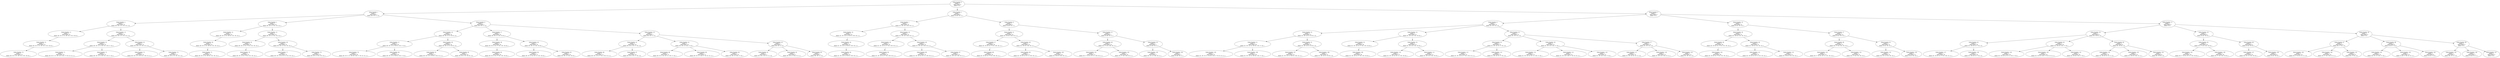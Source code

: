 digraph G {
  Node_0 [label="Node Number: 0\nDepth: 0\nTotal Value: 0\nItems: [], [], "];
  Node_0 -> Node_2;
  Node_0 -> Node_3;
  Node_0 -> Node_4;
  Node_2 [label="Node Number: 1\nDepth: 1\nTotal Value: 1\nItems: [(0, 18, 1), ], [], "];
  Node_2 -> Node_6;
  Node_2 -> Node_7;
  Node_2 -> Node_8;
  Node_3 [label="Node Number: 2\nDepth: 1\nTotal Value: 1\nItems: [], [(0, 18, 1), ], "];
  Node_3 -> Node_10;
  Node_3 -> Node_11;
  Node_4 [label="Node Number: 3\nDepth: 1\nTotal Value: 0\nItems: [], [], "];
  Node_4 -> Node_13;
  Node_4 -> Node_14;
  Node_4 -> Node_15;
  Node_6 [label="Node Number: 4\nDepth: 2\nTotal Value: 13\nItems: [(0, 18, 1), (1, 20, 12), ], [], "];
  Node_6 -> Node_17;
  Node_6 -> Node_18;
  Node_7 [label="Node Number: 5\nDepth: 2\nTotal Value: 13\nItems: [(0, 18, 1), ], [(1, 20, 12), ], "];
  Node_7 -> Node_20;
  Node_7 -> Node_21;
  Node_8 [label="Node Number: 6\nDepth: 2\nTotal Value: 1\nItems: [(0, 18, 1), ], [], "];
  Node_8 -> Node_23;
  Node_8 -> Node_24;
  Node_8 -> Node_25;
  Node_10 [label="Node Number: 7\nDepth: 2\nTotal Value: 13\nItems: [(1, 20, 12), ], [(0, 18, 1), ], "];
  Node_10 -> Node_27;
  Node_10 -> Node_28;
  Node_11 [label="Node Number: 8\nDepth: 2\nTotal Value: 1\nItems: [], [(0, 18, 1), ], "];
  Node_11 -> Node_30;
  Node_11 -> Node_31;
  Node_13 [label="Node Number: 9\nDepth: 2\nTotal Value: 12\nItems: [(1, 20, 12), ], [], "];
  Node_13 -> Node_33;
  Node_13 -> Node_34;
  Node_13 -> Node_35;
  Node_14 [label="Node Number: 10\nDepth: 2\nTotal Value: 12\nItems: [], [(1, 20, 12), ], "];
  Node_14 -> Node_37;
  Node_14 -> Node_38;
  Node_15 [label="Node Number: 11\nDepth: 2\nTotal Value: 0\nItems: [], [], "];
  Node_15 -> Node_40;
  Node_15 -> Node_41;
  Node_15 -> Node_42;
  Node_17 [label="Node Number: 12\nDepth: 3\nTotal Value: 22\nItems: [(0, 18, 1), (1, 20, 12), ], [(2, 19, 9), ], "];
  Node_17 -> Node_44;
  Node_18 [label="Node Number: 13\nDepth: 3\nTotal Value: 13\nItems: [(0, 18, 1), (1, 20, 12), ], [], "];
  Node_18 -> Node_46;
  Node_18 -> Node_47;
  Node_20 [label="Node Number: 14\nDepth: 3\nTotal Value: 22\nItems: [(0, 18, 1), (2, 19, 9), ], [(1, 20, 12), ], "];
  Node_20 -> Node_49;
  Node_21 [label="Node Number: 15\nDepth: 3\nTotal Value: 13\nItems: [(0, 18, 1), ], [(1, 20, 12), ], "];
  Node_21 -> Node_51;
  Node_21 -> Node_52;
  Node_23 [label="Node Number: 16\nDepth: 3\nTotal Value: 10\nItems: [(0, 18, 1), (2, 19, 9), ], [], "];
  Node_23 -> Node_54;
  Node_23 -> Node_55;
  Node_24 [label="Node Number: 17\nDepth: 3\nTotal Value: 10\nItems: [(0, 18, 1), ], [(2, 19, 9), ], "];
  Node_24 -> Node_57;
  Node_24 -> Node_58;
  Node_25 [label="Node Number: 18\nDepth: 3\nTotal Value: 1\nItems: [(0, 18, 1), ], [], "];
  Node_25 -> Node_60;
  Node_25 -> Node_61;
  Node_25 -> Node_62;
  Node_27 [label="Node Number: 19\nDepth: 3\nTotal Value: 22\nItems: [(1, 20, 12), (2, 19, 9), ], [(0, 18, 1), ], "];
  Node_27 -> Node_64;
  Node_28 [label="Node Number: 20\nDepth: 3\nTotal Value: 13\nItems: [(1, 20, 12), ], [(0, 18, 1), ], "];
  Node_28 -> Node_66;
  Node_28 -> Node_67;
  Node_30 [label="Node Number: 21\nDepth: 3\nTotal Value: 10\nItems: [(2, 19, 9), ], [(0, 18, 1), ], "];
  Node_30 -> Node_69;
  Node_30 -> Node_70;
  Node_31 [label="Node Number: 22\nDepth: 3\nTotal Value: 1\nItems: [], [(0, 18, 1), ], "];
  Node_31 -> Node_72;
  Node_31 -> Node_73;
  Node_33 [label="Node Number: 23\nDepth: 3\nTotal Value: 21\nItems: [(1, 20, 12), (2, 19, 9), ], [], "];
  Node_33 -> Node_75;
  Node_33 -> Node_76;
  Node_34 [label="Node Number: 24\nDepth: 3\nTotal Value: 21\nItems: [(1, 20, 12), ], [(2, 19, 9), ], "];
  Node_34 -> Node_78;
  Node_34 -> Node_79;
  Node_35 [label="Node Number: 25\nDepth: 3\nTotal Value: 12\nItems: [(1, 20, 12), ], [], "];
  Node_35 -> Node_81;
  Node_35 -> Node_82;
  Node_35 -> Node_83;
  Node_37 [label="Node Number: 26\nDepth: 3\nTotal Value: 21\nItems: [(2, 19, 9), ], [(1, 20, 12), ], "];
  Node_37 -> Node_85;
  Node_37 -> Node_86;
  Node_38 [label="Node Number: 27\nDepth: 3\nTotal Value: 12\nItems: [], [(1, 20, 12), ], "];
  Node_38 -> Node_88;
  Node_38 -> Node_89;
  Node_40 [label="Node Number: 28\nDepth: 3\nTotal Value: 9\nItems: [(2, 19, 9), ], [], "];
  Node_40 -> Node_91;
  Node_40 -> Node_92;
  Node_40 -> Node_93;
  Node_41 [label="Node Number: 29\nDepth: 3\nTotal Value: 9\nItems: [], [(2, 19, 9), ], "];
  Node_41 -> Node_95;
  Node_41 -> Node_96;
  Node_42 [label="Node Number: 30\nDepth: 3\nTotal Value: 0\nItems: [], [], "];
  Node_42 -> Node_98;
  Node_42 -> Node_99;
  Node_42 -> Node_100;
  Node_44 [label="Node Number: 31\nDepth: 4\nTotal Value: 22\nItems: [(0, 18, 1), (1, 20, 12), ], [(2, 19, 9), ], "];
  Node_44 -> Node_102;
  Node_46 [label="Node Number: 32\nDepth: 4\nTotal Value: 22\nItems: [(0, 18, 1), (1, 20, 12), ], [(3, 17, 9), ], "];
  Node_46 -> Node_104;
  Node_46 -> Node_105;
  Node_47 [label="Node Number: 33\nDepth: 4\nTotal Value: 13\nItems: [(0, 18, 1), (1, 20, 12), ], [], "];
  Node_47 -> Node_107;
  Node_47 -> Node_108;
  Node_49 [label="Node Number: 34\nDepth: 4\nTotal Value: 22\nItems: [(0, 18, 1), (2, 19, 9), ], [(1, 20, 12), ], "];
  Node_49 -> Node_110;
  Node_51 [label="Node Number: 35\nDepth: 4\nTotal Value: 22\nItems: [(0, 18, 1), (3, 17, 9), ], [(1, 20, 12), ], "];
  Node_51 -> Node_112;
  Node_52 [label="Node Number: 36\nDepth: 4\nTotal Value: 13\nItems: [(0, 18, 1), ], [(1, 20, 12), ], "];
  Node_52 -> Node_114;
  Node_52 -> Node_115;
  Node_54 [label="Node Number: 37\nDepth: 4\nTotal Value: 19\nItems: [(0, 18, 1), (2, 19, 9), ], [(3, 17, 9), ], "];
  Node_54 -> Node_117;
  Node_54 -> Node_118;
  Node_55 [label="Node Number: 38\nDepth: 4\nTotal Value: 10\nItems: [(0, 18, 1), (2, 19, 9), ], [], "];
  Node_55 -> Node_120;
  Node_55 -> Node_121;
  Node_57 [label="Node Number: 39\nDepth: 4\nTotal Value: 19\nItems: [(0, 18, 1), (3, 17, 9), ], [(2, 19, 9), ], "];
  Node_57 -> Node_123;
  Node_58 [label="Node Number: 40\nDepth: 4\nTotal Value: 10\nItems: [(0, 18, 1), ], [(2, 19, 9), ], "];
  Node_58 -> Node_125;
  Node_58 -> Node_126;
  Node_60 [label="Node Number: 41\nDepth: 4\nTotal Value: 10\nItems: [(0, 18, 1), (3, 17, 9), ], [], "];
  Node_60 -> Node_128;
  Node_60 -> Node_129;
  Node_61 [label="Node Number: 42\nDepth: 4\nTotal Value: 10\nItems: [(0, 18, 1), ], [(3, 17, 9), ], "];
  Node_61 -> Node_131;
  Node_61 -> Node_132;
  Node_61 -> Node_133;
  Node_62 [label="Node Number: 43\nDepth: 4\nTotal Value: 1\nItems: [(0, 18, 1), ], [], "];
  Node_62 -> Node_135;
  Node_62 -> Node_136;
  Node_62 -> Node_137;
  Node_64 [label="Node Number: 44\nDepth: 4\nTotal Value: 22\nItems: [(1, 20, 12), (2, 19, 9), ], [(0, 18, 1), ], "];
  Node_64 -> Node_139;
  Node_66 [label="Node Number: 45\nDepth: 4\nTotal Value: 22\nItems: [(1, 20, 12), (3, 17, 9), ], [(0, 18, 1), ], "];
  Node_66 -> Node_141;
  Node_67 [label="Node Number: 46\nDepth: 4\nTotal Value: 13\nItems: [(1, 20, 12), ], [(0, 18, 1), ], "];
  Node_67 -> Node_143;
  Node_67 -> Node_144;
  Node_69 [label="Node Number: 47\nDepth: 4\nTotal Value: 19\nItems: [(2, 19, 9), (3, 17, 9), ], [(0, 18, 1), ], "];
  Node_69 -> Node_146;
  Node_70 [label="Node Number: 48\nDepth: 4\nTotal Value: 10\nItems: [(2, 19, 9), ], [(0, 18, 1), ], "];
  Node_70 -> Node_148;
  Node_70 -> Node_149;
  Node_72 [label="Node Number: 49\nDepth: 4\nTotal Value: 10\nItems: [(3, 17, 9), ], [(0, 18, 1), ], "];
  Node_72 -> Node_151;
  Node_72 -> Node_152;
  Node_73 [label="Node Number: 50\nDepth: 4\nTotal Value: 1\nItems: [], [(0, 18, 1), ], "];
  Node_73 -> Node_154;
  Node_73 -> Node_155;
  Node_75 [label="Node Number: 51\nDepth: 4\nTotal Value: 30\nItems: [(1, 20, 12), (2, 19, 9), ], [(3, 17, 9), ], "];
  Node_75 -> Node_157;
  Node_75 -> Node_158;
  Node_76 [label="Node Number: 52\nDepth: 4\nTotal Value: 21\nItems: [(1, 20, 12), (2, 19, 9), ], [], "];
  Node_76 -> Node_160;
  Node_76 -> Node_161;
  Node_78 [label="Node Number: 53\nDepth: 4\nTotal Value: 30\nItems: [(1, 20, 12), (3, 17, 9), ], [(2, 19, 9), ], "];
  Node_78 -> Node_163;
  Node_79 [label="Node Number: 54\nDepth: 4\nTotal Value: 21\nItems: [(1, 20, 12), ], [(2, 19, 9), ], "];
  Node_79 -> Node_165;
  Node_79 -> Node_166;
  Node_81 [label="Node Number: 55\nDepth: 4\nTotal Value: 21\nItems: [(1, 20, 12), (3, 17, 9), ], [], "];
  Node_81 -> Node_168;
  Node_81 -> Node_169;
  Node_82 [label="Node Number: 56\nDepth: 4\nTotal Value: 21\nItems: [(1, 20, 12), ], [(3, 17, 9), ], "];
  Node_82 -> Node_171;
  Node_82 -> Node_172;
  Node_82 -> Node_173;
  Node_83 [label="Node Number: 57\nDepth: 4\nTotal Value: 12\nItems: [(1, 20, 12), ], [], "];
  Node_83 -> Node_175;
  Node_83 -> Node_176;
  Node_83 -> Node_177;
  Node_85 [label="Node Number: 58\nDepth: 4\nTotal Value: 30\nItems: [(2, 19, 9), (3, 17, 9), ], [(1, 20, 12), ], "];
  Node_85 -> Node_179;
  Node_86 [label="Node Number: 59\nDepth: 4\nTotal Value: 21\nItems: [(2, 19, 9), ], [(1, 20, 12), ], "];
  Node_86 -> Node_181;
  Node_86 -> Node_182;
  Node_88 [label="Node Number: 60\nDepth: 4\nTotal Value: 21\nItems: [(3, 17, 9), ], [(1, 20, 12), ], "];
  Node_88 -> Node_184;
  Node_88 -> Node_185;
  Node_89 [label="Node Number: 61\nDepth: 4\nTotal Value: 12\nItems: [], [(1, 20, 12), ], "];
  Node_89 -> Node_187;
  Node_89 -> Node_188;
  Node_91 [label="Node Number: 62\nDepth: 4\nTotal Value: 18\nItems: [(2, 19, 9), (3, 17, 9), ], [], "];
  Node_91 -> Node_190;
  Node_91 -> Node_191;
  Node_92 [label="Node Number: 63\nDepth: 4\nTotal Value: 18\nItems: [(2, 19, 9), ], [(3, 17, 9), ], "];
  Node_92 -> Node_193;
  Node_92 -> Node_194;
  Node_92 -> Node_195;
  Node_93 [label="Node Number: 64\nDepth: 4\nTotal Value: 9\nItems: [(2, 19, 9), ], [], "];
  Node_93 -> Node_197;
  Node_93 -> Node_198;
  Node_93 -> Node_199;
  Node_95 [label="Node Number: 65\nDepth: 4\nTotal Value: 18\nItems: [(3, 17, 9), ], [(2, 19, 9), ], "];
  Node_95 -> Node_201;
  Node_95 -> Node_202;
  Node_96 [label="Node Number: 66\nDepth: 4\nTotal Value: 9\nItems: [], [(2, 19, 9), ], "];
  Node_96 -> Node_204;
  Node_96 -> Node_205;
  Node_98 [label="Node Number: 67\nDepth: 4\nTotal Value: 9\nItems: [(3, 17, 9), ], [], "];
  Node_98 -> Node_207;
  Node_98 -> Node_208;
  Node_98 -> Node_209;
  Node_99 [label="Node Number: 68\nDepth: 4\nTotal Value: 9\nItems: [], [(3, 17, 9), ], "];
  Node_99 -> Node_211;
  Node_99 -> Node_212;
  Node_99 -> Node_213;
  Node_100 [label="Node Number: 69\nDepth: 4\nTotal Value: 0\nItems: [], [], "];
  Node_100 -> Node_215;
  Node_100 -> Node_216;
  Node_100 -> Node_217;
  Node_102 [label="Node Number: 70\nDepth: 5\nTotal Value: 22\nItems: [(0, 18, 1), (1, 20, 12), ], [(2, 19, 9), ], "];
  Node_104 [label="Node Number: 71\nDepth: 5\nTotal Value: 23\nItems: [(0, 18, 1), (1, 20, 12), ], [(3, 17, 9), (4, 13, 1), ], "];
  Node_105 [label="Node Number: 72\nDepth: 5\nTotal Value: 22\nItems: [(0, 18, 1), (1, 20, 12), ], [(3, 17, 9), ], "];
  Node_107 [label="Node Number: 73\nDepth: 5\nTotal Value: 14\nItems: [(0, 18, 1), (1, 20, 12), ], [(4, 13, 1), ], "];
  Node_108 [label="Node Number: 74\nDepth: 5\nTotal Value: 13\nItems: [(0, 18, 1), (1, 20, 12), ], [], "];
  Node_110 [label="Node Number: 75\nDepth: 5\nTotal Value: 22\nItems: [(0, 18, 1), (2, 19, 9), ], [(1, 20, 12), ], "];
  Node_112 [label="Node Number: 76\nDepth: 5\nTotal Value: 22\nItems: [(0, 18, 1), (3, 17, 9), ], [(1, 20, 12), ], "];
  Node_114 [label="Node Number: 77\nDepth: 5\nTotal Value: 14\nItems: [(0, 18, 1), (4, 13, 1), ], [(1, 20, 12), ], "];
  Node_115 [label="Node Number: 78\nDepth: 5\nTotal Value: 13\nItems: [(0, 18, 1), ], [(1, 20, 12), ], "];
  Node_117 [label="Node Number: 79\nDepth: 5\nTotal Value: 20\nItems: [(0, 18, 1), (2, 19, 9), ], [(3, 17, 9), (4, 13, 1), ], "];
  Node_118 [label="Node Number: 80\nDepth: 5\nTotal Value: 19\nItems: [(0, 18, 1), (2, 19, 9), ], [(3, 17, 9), ], "];
  Node_120 [label="Node Number: 81\nDepth: 5\nTotal Value: 11\nItems: [(0, 18, 1), (2, 19, 9), ], [(4, 13, 1), ], "];
  Node_121 [label="Node Number: 82\nDepth: 5\nTotal Value: 10\nItems: [(0, 18, 1), (2, 19, 9), ], [], "];
  Node_123 [label="Node Number: 83\nDepth: 5\nTotal Value: 19\nItems: [(0, 18, 1), (3, 17, 9), ], [(2, 19, 9), ], "];
  Node_125 [label="Node Number: 84\nDepth: 5\nTotal Value: 11\nItems: [(0, 18, 1), (4, 13, 1), ], [(2, 19, 9), ], "];
  Node_126 [label="Node Number: 85\nDepth: 5\nTotal Value: 10\nItems: [(0, 18, 1), ], [(2, 19, 9), ], "];
  Node_128 [label="Node Number: 86\nDepth: 5\nTotal Value: 11\nItems: [(0, 18, 1), (3, 17, 9), ], [(4, 13, 1), ], "];
  Node_129 [label="Node Number: 87\nDepth: 5\nTotal Value: 10\nItems: [(0, 18, 1), (3, 17, 9), ], [], "];
  Node_131 [label="Node Number: 88\nDepth: 5\nTotal Value: 11\nItems: [(0, 18, 1), (4, 13, 1), ], [(3, 17, 9), ], "];
  Node_132 [label="Node Number: 89\nDepth: 5\nTotal Value: 11\nItems: [(0, 18, 1), ], [(3, 17, 9), (4, 13, 1), ], "];
  Node_133 [label="Node Number: 90\nDepth: 5\nTotal Value: 10\nItems: [(0, 18, 1), ], [(3, 17, 9), ], "];
  Node_135 [label="Node Number: 91\nDepth: 5\nTotal Value: 2\nItems: [(0, 18, 1), (4, 13, 1), ], [], "];
  Node_136 [label="Node Number: 92\nDepth: 5\nTotal Value: 2\nItems: [(0, 18, 1), ], [(4, 13, 1), ], "];
  Node_137 [label="Node Number: 93\nDepth: 5\nTotal Value: 1\nItems: [(0, 18, 1), ], [], "];
  Node_139 [label="Node Number: 94\nDepth: 5\nTotal Value: 22\nItems: [(1, 20, 12), (2, 19, 9), ], [(0, 18, 1), ], "];
  Node_141 [label="Node Number: 95\nDepth: 5\nTotal Value: 22\nItems: [(1, 20, 12), (3, 17, 9), ], [(0, 18, 1), ], "];
  Node_143 [label="Node Number: 96\nDepth: 5\nTotal Value: 14\nItems: [(1, 20, 12), (4, 13, 1), ], [(0, 18, 1), ], "];
  Node_144 [label="Node Number: 97\nDepth: 5\nTotal Value: 13\nItems: [(1, 20, 12), ], [(0, 18, 1), ], "];
  Node_146 [label="Node Number: 98\nDepth: 5\nTotal Value: 19\nItems: [(2, 19, 9), (3, 17, 9), ], [(0, 18, 1), ], "];
  Node_148 [label="Node Number: 99\nDepth: 5\nTotal Value: 11\nItems: [(2, 19, 9), (4, 13, 1), ], [(0, 18, 1), ], "];
  Node_149 [label="Node Number: 100\nDepth: 5\nTotal Value: 10\nItems: [(2, 19, 9), ], [(0, 18, 1), ], "];
  Node_151 [label="Node Number: 101\nDepth: 5\nTotal Value: 11\nItems: [(3, 17, 9), (4, 13, 1), ], [(0, 18, 1), ], "];
  Node_152 [label="Node Number: 102\nDepth: 5\nTotal Value: 10\nItems: [(3, 17, 9), ], [(0, 18, 1), ], "];
  Node_154 [label="Node Number: 103\nDepth: 5\nTotal Value: 2\nItems: [(4, 13, 1), ], [(0, 18, 1), ], "];
  Node_155 [label="Node Number: 104\nDepth: 5\nTotal Value: 1\nItems: [], [(0, 18, 1), ], "];
  Node_157 [label="Node Number: 105\nDepth: 5\nTotal Value: 31\nItems: [(1, 20, 12), (2, 19, 9), ], [(3, 17, 9), (4, 13, 1), ], "];
  Node_158 [label="Node Number: 106\nDepth: 5\nTotal Value: 30\nItems: [(1, 20, 12), (2, 19, 9), ], [(3, 17, 9), ], "];
  Node_160 [label="Node Number: 107\nDepth: 5\nTotal Value: 22\nItems: [(1, 20, 12), (2, 19, 9), ], [(4, 13, 1), ], "];
  Node_161 [label="Node Number: 108\nDepth: 5\nTotal Value: 21\nItems: [(1, 20, 12), (2, 19, 9), ], [], "];
  Node_163 [label="Node Number: 109\nDepth: 5\nTotal Value: 30\nItems: [(1, 20, 12), (3, 17, 9), ], [(2, 19, 9), ], "];
  Node_165 [label="Node Number: 110\nDepth: 5\nTotal Value: 22\nItems: [(1, 20, 12), (4, 13, 1), ], [(2, 19, 9), ], "];
  Node_166 [label="Node Number: 111\nDepth: 5\nTotal Value: 21\nItems: [(1, 20, 12), ], [(2, 19, 9), ], "];
  Node_168 [label="Node Number: 112\nDepth: 5\nTotal Value: 22\nItems: [(1, 20, 12), (3, 17, 9), ], [(4, 13, 1), ], "];
  Node_169 [label="Node Number: 113\nDepth: 5\nTotal Value: 21\nItems: [(1, 20, 12), (3, 17, 9), ], [], "];
  Node_171 [label="Node Number: 114\nDepth: 5\nTotal Value: 22\nItems: [(1, 20, 12), (4, 13, 1), ], [(3, 17, 9), ], "];
  Node_172 [label="Node Number: 115\nDepth: 5\nTotal Value: 22\nItems: [(1, 20, 12), ], [(3, 17, 9), (4, 13, 1), ], "];
  Node_173 [label="Node Number: 116\nDepth: 5\nTotal Value: 21\nItems: [(1, 20, 12), ], [(3, 17, 9), ], "];
  Node_175 [label="Node Number: 117\nDepth: 5\nTotal Value: 13\nItems: [(1, 20, 12), (4, 13, 1), ], [], "];
  Node_176 [label="Node Number: 118\nDepth: 5\nTotal Value: 13\nItems: [(1, 20, 12), ], [(4, 13, 1), ], "];
  Node_177 [label="Node Number: 119\nDepth: 5\nTotal Value: 12\nItems: [(1, 20, 12), ], [], "];
  Node_179 [label="Node Number: 120\nDepth: 5\nTotal Value: 30\nItems: [(2, 19, 9), (3, 17, 9), ], [(1, 20, 12), ], "];
  Node_181 [label="Node Number: 121\nDepth: 5\nTotal Value: 22\nItems: [(2, 19, 9), (4, 13, 1), ], [(1, 20, 12), ], "];
  Node_182 [label="Node Number: 122\nDepth: 5\nTotal Value: 21\nItems: [(2, 19, 9), ], [(1, 20, 12), ], "];
  Node_184 [label="Node Number: 123\nDepth: 5\nTotal Value: 22\nItems: [(3, 17, 9), (4, 13, 1), ], [(1, 20, 12), ], "];
  Node_185 [label="Node Number: 124\nDepth: 5\nTotal Value: 21\nItems: [(3, 17, 9), ], [(1, 20, 12), ], "];
  Node_187 [label="Node Number: 125\nDepth: 5\nTotal Value: 13\nItems: [(4, 13, 1), ], [(1, 20, 12), ], "];
  Node_188 [label="Node Number: 126\nDepth: 5\nTotal Value: 12\nItems: [], [(1, 20, 12), ], "];
  Node_190 [label="Node Number: 127\nDepth: 5\nTotal Value: 19\nItems: [(2, 19, 9), (3, 17, 9), ], [(4, 13, 1), ], "];
  Node_191 [label="Node Number: 128\nDepth: 5\nTotal Value: 18\nItems: [(2, 19, 9), (3, 17, 9), ], [], "];
  Node_193 [label="Node Number: 129\nDepth: 5\nTotal Value: 19\nItems: [(2, 19, 9), (4, 13, 1), ], [(3, 17, 9), ], "];
  Node_194 [label="Node Number: 130\nDepth: 5\nTotal Value: 19\nItems: [(2, 19, 9), ], [(3, 17, 9), (4, 13, 1), ], "];
  Node_195 [label="Node Number: 131\nDepth: 5\nTotal Value: 18\nItems: [(2, 19, 9), ], [(3, 17, 9), ], "];
  Node_197 [label="Node Number: 132\nDepth: 5\nTotal Value: 10\nItems: [(2, 19, 9), (4, 13, 1), ], [], "];
  Node_198 [label="Node Number: 133\nDepth: 5\nTotal Value: 10\nItems: [(2, 19, 9), ], [(4, 13, 1), ], "];
  Node_199 [label="Node Number: 134\nDepth: 5\nTotal Value: 9\nItems: [(2, 19, 9), ], [], "];
  Node_201 [label="Node Number: 135\nDepth: 5\nTotal Value: 19\nItems: [(3, 17, 9), (4, 13, 1), ], [(2, 19, 9), ], "];
  Node_202 [label="Node Number: 136\nDepth: 5\nTotal Value: 18\nItems: [(3, 17, 9), ], [(2, 19, 9), ], "];
  Node_204 [label="Node Number: 137\nDepth: 5\nTotal Value: 10\nItems: [(4, 13, 1), ], [(2, 19, 9), ], "];
  Node_205 [label="Node Number: 138\nDepth: 5\nTotal Value: 9\nItems: [], [(2, 19, 9), ], "];
  Node_207 [label="Node Number: 139\nDepth: 5\nTotal Value: 10\nItems: [(3, 17, 9), (4, 13, 1), ], [], "];
  Node_208 [label="Node Number: 140\nDepth: 5\nTotal Value: 10\nItems: [(3, 17, 9), ], [(4, 13, 1), ], "];
  Node_209 [label="Node Number: 141\nDepth: 5\nTotal Value: 9\nItems: [(3, 17, 9), ], [], "];
  Node_211 [label="Node Number: 142\nDepth: 5\nTotal Value: 10\nItems: [(4, 13, 1), ], [(3, 17, 9), ], "];
  Node_212 [label="Node Number: 143\nDepth: 5\nTotal Value: 10\nItems: [], [(3, 17, 9), (4, 13, 1), ], "];
  Node_213 [label="Node Number: 144\nDepth: 5\nTotal Value: 9\nItems: [], [(3, 17, 9), ], "];
  Node_215 [label="Node Number: 145\nDepth: 5\nTotal Value: 1\nItems: [(4, 13, 1), ], [], "];
  Node_216 [label="Node Number: 146\nDepth: 5\nTotal Value: 1\nItems: [], [(4, 13, 1), ], "];
  Node_217 [label="Node Number: 147\nDepth: 5\nTotal Value: 0\nItems: [], [], "];
}
